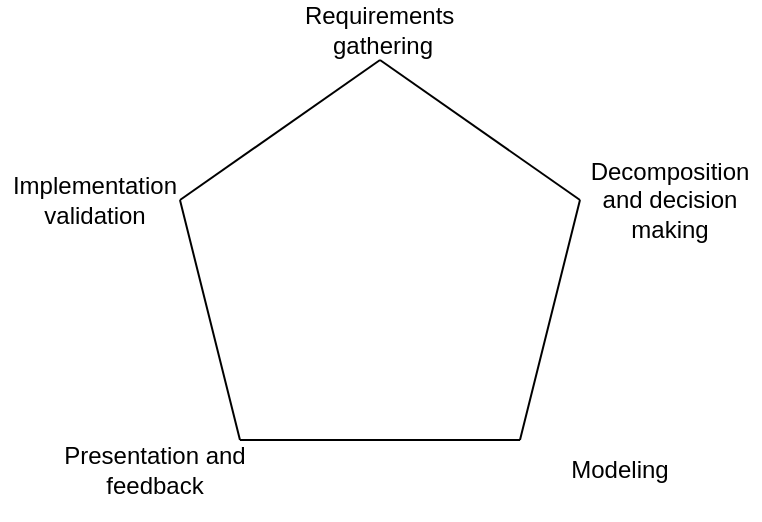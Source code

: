 <mxfile version="21.0.10" type="device"><diagram id="iKxDhdEDKqAFIGJJ1SLa" name="Page-1"><mxGraphModel dx="1434" dy="887" grid="1" gridSize="10" guides="1" tooltips="1" connect="1" arrows="1" fold="1" page="1" pageScale="1" pageWidth="850" pageHeight="1100" math="0" shadow="0"><root><mxCell id="0"/><mxCell id="1" parent="0"/><mxCell id="p-vlbO8TGlTWAnxKzkif-2" value="" style="endArrow=none;html=1;rounded=0;" parent="1" edge="1"><mxGeometry width="50" height="50" relative="1" as="geometry"><mxPoint x="250" y="250" as="sourcePoint"/><mxPoint x="350" y="180" as="targetPoint"/></mxGeometry></mxCell><mxCell id="p-vlbO8TGlTWAnxKzkif-3" value="" style="endArrow=none;html=1;rounded=0;" parent="1" edge="1"><mxGeometry width="50" height="50" relative="1" as="geometry"><mxPoint x="280" y="370" as="sourcePoint"/><mxPoint x="250" y="250" as="targetPoint"/></mxGeometry></mxCell><mxCell id="p-vlbO8TGlTWAnxKzkif-5" value="" style="endArrow=none;html=1;rounded=0;" parent="1" edge="1"><mxGeometry width="50" height="50" relative="1" as="geometry"><mxPoint x="420" y="370" as="sourcePoint"/><mxPoint x="280" y="370" as="targetPoint"/></mxGeometry></mxCell><mxCell id="p-vlbO8TGlTWAnxKzkif-6" value="" style="endArrow=none;html=1;rounded=0;sketch=0;" parent="1" edge="1"><mxGeometry width="50" height="50" relative="1" as="geometry"><mxPoint x="350" y="180" as="sourcePoint"/><mxPoint x="450" y="250" as="targetPoint"/></mxGeometry></mxCell><mxCell id="p-vlbO8TGlTWAnxKzkif-7" value="" style="endArrow=none;html=1;rounded=0;sketch=0;" parent="1" edge="1"><mxGeometry width="50" height="50" relative="1" as="geometry"><mxPoint x="450" y="250" as="sourcePoint"/><mxPoint x="420" y="370" as="targetPoint"/></mxGeometry></mxCell><mxCell id="p-vlbO8TGlTWAnxKzkif-9" value="Requirements&amp;nbsp;&lt;br&gt;gathering" style="text;html=1;strokeColor=none;fillColor=none;align=center;verticalAlign=middle;whiteSpace=wrap;rounded=0;" parent="1" vertex="1"><mxGeometry x="310" y="150" width="83" height="30" as="geometry"/></mxCell><mxCell id="p-vlbO8TGlTWAnxKzkif-10" value="Decomposition and decision making" style="text;html=1;strokeColor=none;fillColor=none;align=center;verticalAlign=middle;whiteSpace=wrap;rounded=0;" parent="1" vertex="1"><mxGeometry x="450" y="230" width="90" height="40" as="geometry"/></mxCell><mxCell id="p-vlbO8TGlTWAnxKzkif-11" value="Modeling" style="text;html=1;strokeColor=none;fillColor=none;align=center;verticalAlign=middle;whiteSpace=wrap;rounded=0;" parent="1" vertex="1"><mxGeometry x="425" y="365" width="90" height="40" as="geometry"/></mxCell><mxCell id="p-vlbO8TGlTWAnxKzkif-12" value="Presentation and feedback" style="text;html=1;strokeColor=none;fillColor=none;align=center;verticalAlign=middle;whiteSpace=wrap;rounded=0;" parent="1" vertex="1"><mxGeometry x="190" y="360" width="95" height="50" as="geometry"/></mxCell><mxCell id="p-vlbO8TGlTWAnxKzkif-13" value="Implementation&lt;br&gt;validation" style="text;html=1;strokeColor=none;fillColor=none;align=center;verticalAlign=middle;whiteSpace=wrap;rounded=0;" parent="1" vertex="1"><mxGeometry x="160" y="225" width="95" height="50" as="geometry"/></mxCell></root></mxGraphModel></diagram></mxfile>